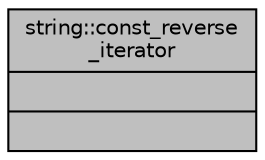 digraph "string::const_reverse_iterator"
{
 // INTERACTIVE_SVG=YES
  bgcolor="transparent";
  edge [fontname="Helvetica",fontsize="10",labelfontname="Helvetica",labelfontsize="10"];
  node [fontname="Helvetica",fontsize="10",shape=record];
  Node1 [label="{string::const_reverse\l_iterator\n||}",height=0.2,width=0.4,color="black", fillcolor="grey75", style="filled", fontcolor="black"];
}
